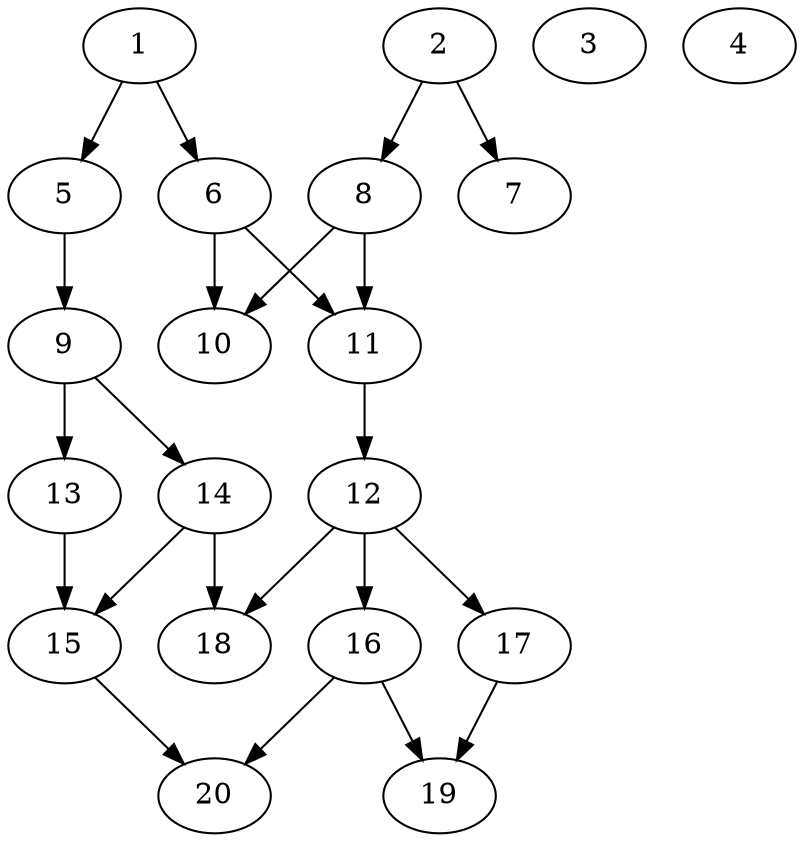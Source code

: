 // DAG automatically generated by daggen at Thu Oct  3 13:58:43 2019
// ./daggen --dot -n 20 --ccr 0.3 --fat 0.5 --regular 0.7 --density 0.5 --mindata 5242880 --maxdata 52428800 
digraph G {
  1 [size="108741973", alpha="0.09", expect_size="32622592"] 
  1 -> 5 [size ="32622592"]
  1 -> 6 [size ="32622592"]
  2 [size="56767147", alpha="0.10", expect_size="17030144"] 
  2 -> 7 [size ="17030144"]
  2 -> 8 [size ="17030144"]
  3 [size="86753280", alpha="0.15", expect_size="26025984"] 
  4 [size="42110293", alpha="0.01", expect_size="12633088"] 
  5 [size="74789547", alpha="0.11", expect_size="22436864"] 
  5 -> 9 [size ="22436864"]
  6 [size="99341653", alpha="0.01", expect_size="29802496"] 
  6 -> 10 [size ="29802496"]
  6 -> 11 [size ="29802496"]
  7 [size="74028373", alpha="0.00", expect_size="22208512"] 
  8 [size="146735787", alpha="0.01", expect_size="44020736"] 
  8 -> 10 [size ="44020736"]
  8 -> 11 [size ="44020736"]
  9 [size="172677120", alpha="0.18", expect_size="51803136"] 
  9 -> 13 [size ="51803136"]
  9 -> 14 [size ="51803136"]
  10 [size="28631040", alpha="0.08", expect_size="8589312"] 
  11 [size="140916053", alpha="0.16", expect_size="42274816"] 
  11 -> 12 [size ="42274816"]
  12 [size="54155947", alpha="0.18", expect_size="16246784"] 
  12 -> 16 [size ="16246784"]
  12 -> 17 [size ="16246784"]
  12 -> 18 [size ="16246784"]
  13 [size="135191893", alpha="0.03", expect_size="40557568"] 
  13 -> 15 [size ="40557568"]
  14 [size="92224853", alpha="0.07", expect_size="27667456"] 
  14 -> 15 [size ="27667456"]
  14 -> 18 [size ="27667456"]
  15 [size="96822613", alpha="0.15", expect_size="29046784"] 
  15 -> 20 [size ="29046784"]
  16 [size="25398613", alpha="0.13", expect_size="7619584"] 
  16 -> 19 [size ="7619584"]
  16 -> 20 [size ="7619584"]
  17 [size="33239040", alpha="0.14", expect_size="9971712"] 
  17 -> 19 [size ="9971712"]
  18 [size="33576960", alpha="0.05", expect_size="10073088"] 
  19 [size="40192000", alpha="0.12", expect_size="12057600"] 
  20 [size="21674667", alpha="0.07", expect_size="6502400"] 
}
